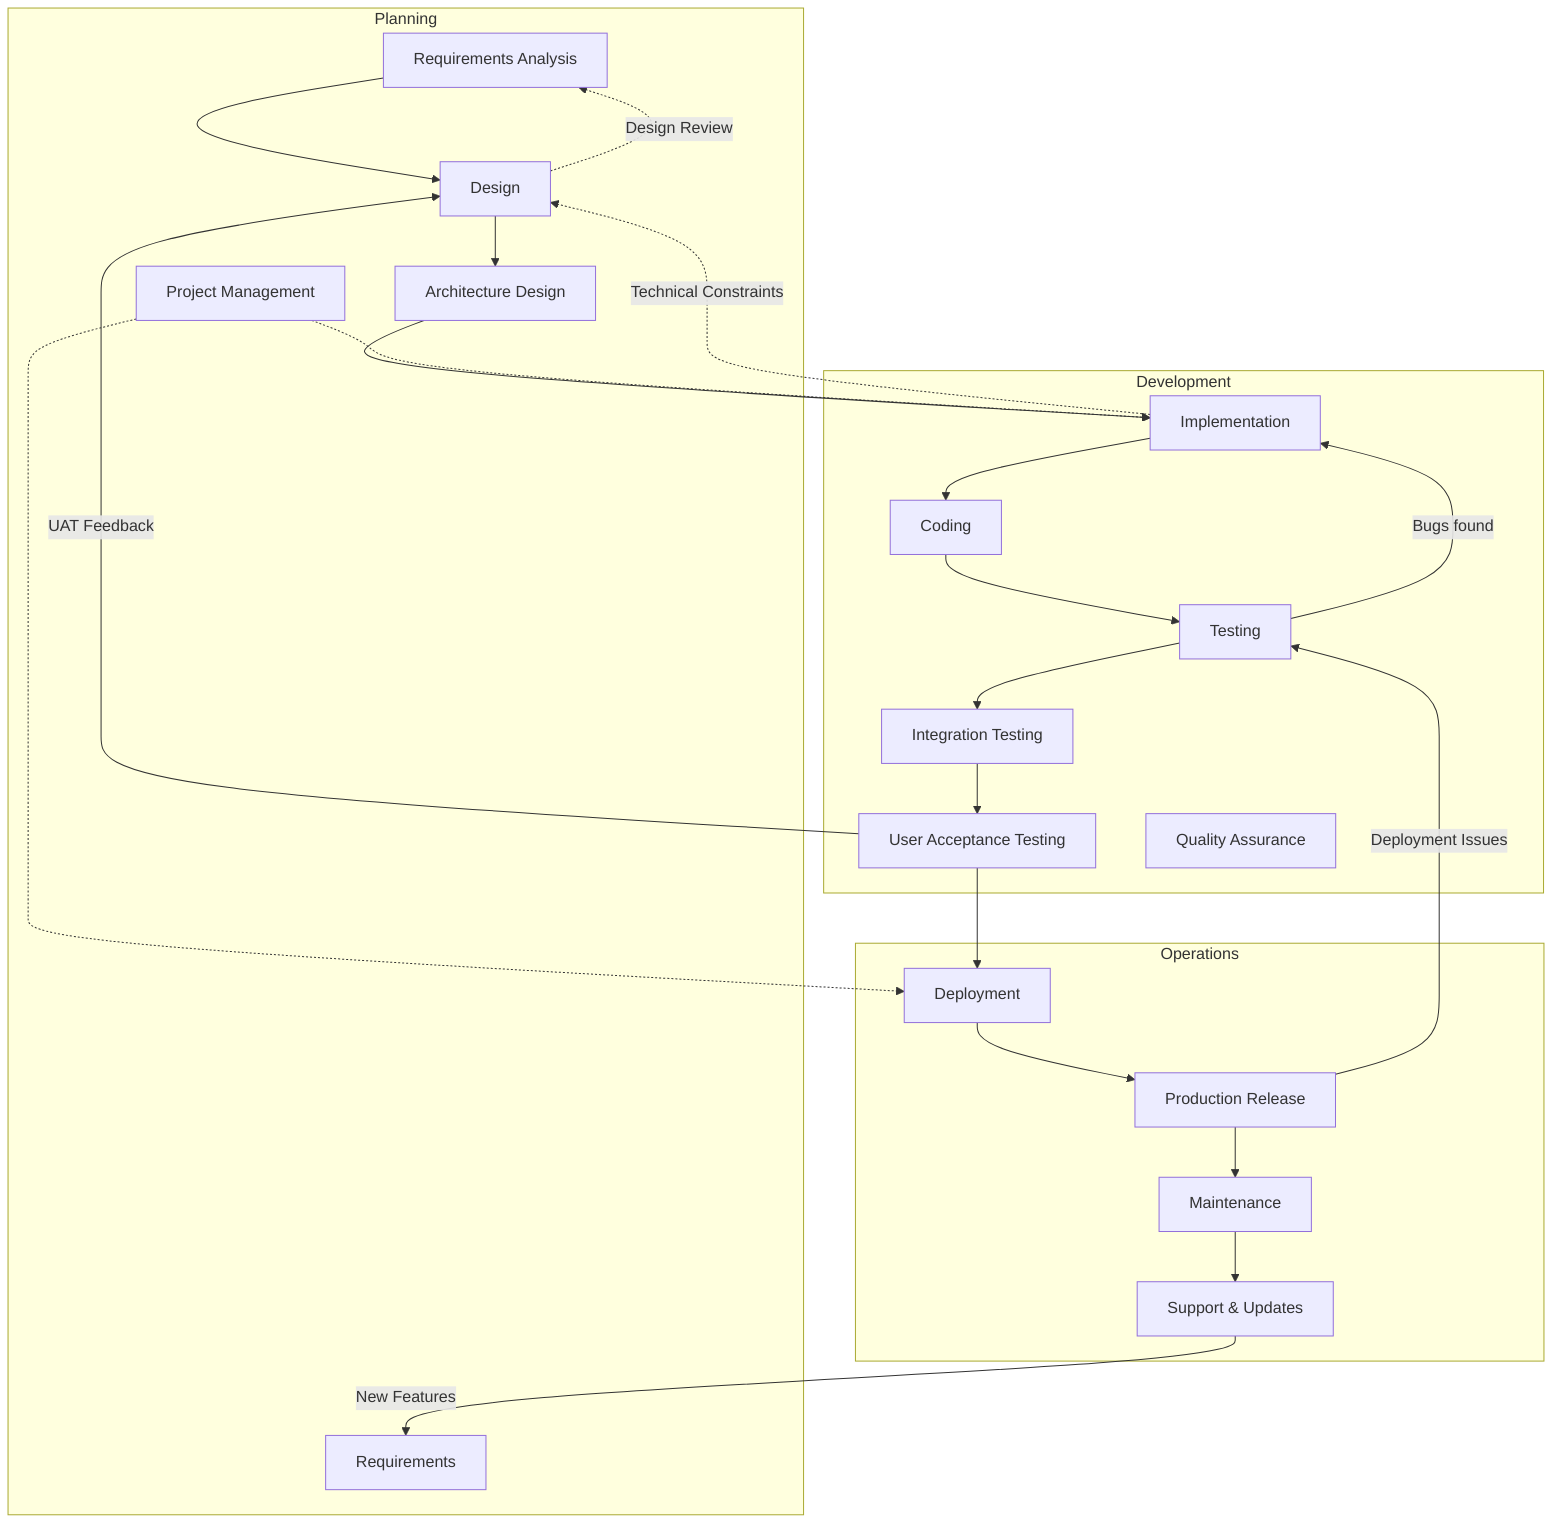 flowchart TD
    A1[Requirements Analysis]
    A[Requirements]
    B1[Architecture Design]
    B[Design]
    C1[Coding]
    C[Implementation]
    D1[Integration Testing]
    D2[User Acceptance Testing]
    D[Testing]
    E1[Production Release]
    E[Deployment]
    F1[Support & Updates]
    F[Maintenance]
    PM[Project Management]
    QA[Quality Assurance]
    A1 --> B
    B --> B1
    B -.->|Design Review| A1
    B1 --> C
    C --> C1
    C -.->|Technical Constraints| B
    C1 --> D
    D --> D1
    D -->|Bugs found| C
    D1 --> D2
    D2 --> E
    D2 -->|UAT Feedback| B
    E --> E1
    E1 --> F
    E1 -->|Deployment Issues| D
    F --> F1
    F1 -->|New Features| A
    PM -.-> C
    PM -.-> E
    subgraph Development
        C
        C1
        D
        D1
        D2
        QA
    end
    subgraph Operations
        E
        E1
        F
        F1
    end
    subgraph Planning
        A
        A1
        B
        B1
        PM
    end